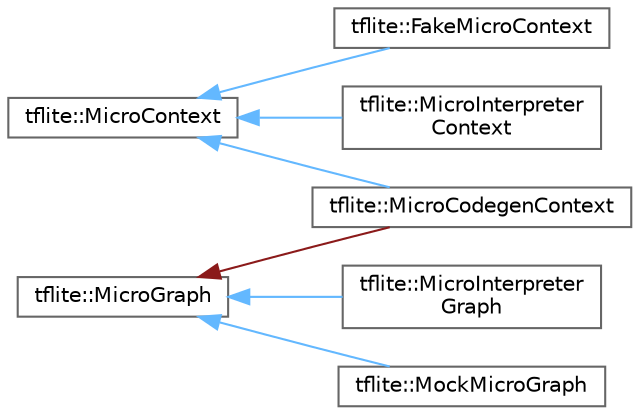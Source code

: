 digraph "Graphical Class Hierarchy"
{
 // LATEX_PDF_SIZE
  bgcolor="transparent";
  edge [fontname=Helvetica,fontsize=10,labelfontname=Helvetica,labelfontsize=10];
  node [fontname=Helvetica,fontsize=10,shape=box,height=0.2,width=0.4];
  rankdir="LR";
  Node0 [id="Node000000",label="tflite::MicroContext",height=0.2,width=0.4,color="grey40", fillcolor="white", style="filled",URL="$classtflite_1_1_micro_context.html",tooltip=" "];
  Node0 -> Node1 [id="edge639_Node000000_Node000001",dir="back",color="steelblue1",style="solid",tooltip=" "];
  Node1 [id="Node000001",label="tflite::FakeMicroContext",height=0.2,width=0.4,color="grey40", fillcolor="white", style="filled",URL="$classtflite_1_1_fake_micro_context.html",tooltip=" "];
  Node0 -> Node2 [id="edge640_Node000000_Node000002",dir="back",color="steelblue1",style="solid",tooltip=" "];
  Node2 [id="Node000002",label="tflite::MicroCodegenContext",height=0.2,width=0.4,color="grey40", fillcolor="white", style="filled",URL="$classtflite_1_1_micro_codegen_context.html",tooltip=" "];
  Node0 -> Node6 [id="edge641_Node000000_Node000006",dir="back",color="steelblue1",style="solid",tooltip=" "];
  Node6 [id="Node000006",label="tflite::MicroInterpreter\lContext",height=0.2,width=0.4,color="grey40", fillcolor="white", style="filled",URL="$classtflite_1_1_micro_interpreter_context.html",tooltip=" "];
  Node3 [id="Node000003",label="tflite::MicroGraph",height=0.2,width=0.4,color="grey40", fillcolor="white", style="filled",URL="$classtflite_1_1_micro_graph.html",tooltip=" "];
  Node3 -> Node2 [id="edge642_Node000003_Node000002",dir="back",color="firebrick4",style="solid",tooltip=" "];
  Node3 -> Node4 [id="edge643_Node000003_Node000004",dir="back",color="steelblue1",style="solid",tooltip=" "];
  Node4 [id="Node000004",label="tflite::MicroInterpreter\lGraph",height=0.2,width=0.4,color="grey40", fillcolor="white", style="filled",URL="$classtflite_1_1_micro_interpreter_graph.html",tooltip=" "];
  Node3 -> Node5 [id="edge644_Node000003_Node000005",dir="back",color="steelblue1",style="solid",tooltip=" "];
  Node5 [id="Node000005",label="tflite::MockMicroGraph",height=0.2,width=0.4,color="grey40", fillcolor="white", style="filled",URL="$classtflite_1_1_mock_micro_graph.html",tooltip=" "];
}
